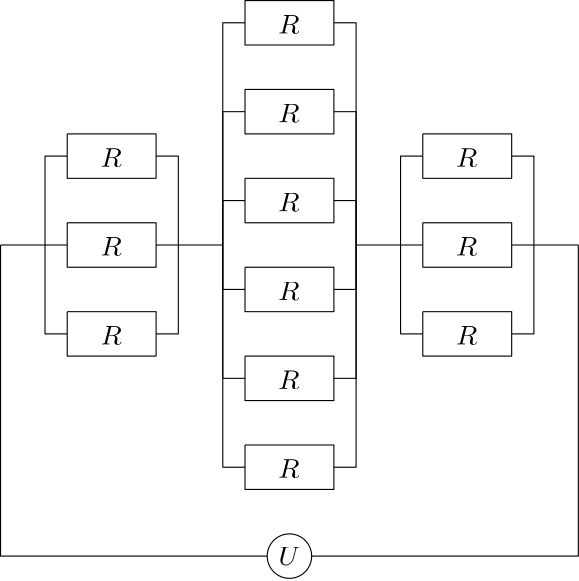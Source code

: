 <?xml version="1.0"?>
<!DOCTYPE ipe SYSTEM "ipe.dtd">
<ipe version="70005" creator="Ipe 7.1.5">
<info created="D:20140603191800" modified="D:20140604153715"/>
<ipestyle name="basic">
<symbol name="arrow/arc(spx)">
<path stroke="sym-stroke" fill="sym-stroke" pen="sym-pen">
0 0 m
-1 0.333 l
-1 -0.333 l
h
</path>
</symbol>
<symbol name="arrow/farc(spx)">
<path stroke="sym-stroke" fill="white" pen="sym-pen">
0 0 m
-1 0.333 l
-1 -0.333 l
h
</path>
</symbol>
<symbol name="mark/circle(sx)" transformations="translations">
<path fill="sym-stroke">
0.6 0 0 0.6 0 0 e
0.4 0 0 0.4 0 0 e
</path>
</symbol>
<symbol name="mark/disk(sx)" transformations="translations">
<path fill="sym-stroke">
0.6 0 0 0.6 0 0 e
</path>
</symbol>
<symbol name="mark/fdisk(sfx)" transformations="translations">
<group>
<path fill="sym-fill">
0.5 0 0 0.5 0 0 e
</path>
<path fill="sym-stroke" fillrule="eofill">
0.6 0 0 0.6 0 0 e
0.4 0 0 0.4 0 0 e
</path>
</group>
</symbol>
<symbol name="mark/box(sx)" transformations="translations">
<path fill="sym-stroke" fillrule="eofill">
-0.6 -0.6 m
0.6 -0.6 l
0.6 0.6 l
-0.6 0.6 l
h
-0.4 -0.4 m
0.4 -0.4 l
0.4 0.4 l
-0.4 0.4 l
h
</path>
</symbol>
<symbol name="mark/square(sx)" transformations="translations">
<path fill="sym-stroke">
-0.6 -0.6 m
0.6 -0.6 l
0.6 0.6 l
-0.6 0.6 l
h
</path>
</symbol>
<symbol name="mark/fsquare(sfx)" transformations="translations">
<group>
<path fill="sym-fill">
-0.5 -0.5 m
0.5 -0.5 l
0.5 0.5 l
-0.5 0.5 l
h
</path>
<path fill="sym-stroke" fillrule="eofill">
-0.6 -0.6 m
0.6 -0.6 l
0.6 0.6 l
-0.6 0.6 l
h
-0.4 -0.4 m
0.4 -0.4 l
0.4 0.4 l
-0.4 0.4 l
h
</path>
</group>
</symbol>
<symbol name="mark/cross(sx)" transformations="translations">
<group>
<path fill="sym-stroke">
-0.43 -0.57 m
0.57 0.43 l
0.43 0.57 l
-0.57 -0.43 l
h
</path>
<path fill="sym-stroke">
-0.43 0.57 m
0.57 -0.43 l
0.43 -0.57 l
-0.57 0.43 l
h
</path>
</group>
</symbol>
<symbol name="arrow/fnormal(spx)">
<path stroke="sym-stroke" fill="white" pen="sym-pen">
0 0 m
-1 0.333 l
-1 -0.333 l
h
</path>
</symbol>
<symbol name="arrow/pointed(spx)">
<path stroke="sym-stroke" fill="sym-stroke" pen="sym-pen">
0 0 m
-1 0.333 l
-0.8 0 l
-1 -0.333 l
h
</path>
</symbol>
<symbol name="arrow/fpointed(spx)">
<path stroke="sym-stroke" fill="white" pen="sym-pen">
0 0 m
-1 0.333 l
-0.8 0 l
-1 -0.333 l
h
</path>
</symbol>
<symbol name="arrow/linear(spx)">
<path stroke="sym-stroke" pen="sym-pen">
-1 0.333 m
0 0 l
-1 -0.333 l
</path>
</symbol>
<symbol name="arrow/fdouble(spx)">
<path stroke="sym-stroke" fill="white" pen="sym-pen">
0 0 m
-1 0.333 l
-1 -0.333 l
h
-1 0 m
-2 0.333 l
-2 -0.333 l
h
</path>
</symbol>
<symbol name="arrow/double(spx)">
<path stroke="sym-stroke" fill="sym-stroke" pen="sym-pen">
0 0 m
-1 0.333 l
-1 -0.333 l
h
-1 0 m
-2 0.333 l
-2 -0.333 l
h
</path>
</symbol>
<pen name="heavier" value="0.8"/>
<pen name="fat" value="1.2"/>
<pen name="ultrafat" value="2"/>
<symbolsize name="large" value="5"/>
<symbolsize name="small" value="2"/>
<symbolsize name="tiny" value="1.1"/>
<arrowsize name="large" value="10"/>
<arrowsize name="small" value="5"/>
<arrowsize name="tiny" value="3"/>
<color name="red" value="1 0 0"/>
<color name="green" value="0 1 0"/>
<color name="blue" value="0 0 1"/>
<color name="yellow" value="1 1 0"/>
<color name="orange" value="1 0.647 0"/>
<color name="gold" value="1 0.843 0"/>
<color name="purple" value="0.627 0.125 0.941"/>
<color name="gray" value="0.745"/>
<color name="brown" value="0.647 0.165 0.165"/>
<color name="navy" value="0 0 0.502"/>
<color name="pink" value="1 0.753 0.796"/>
<color name="seagreen" value="0.18 0.545 0.341"/>
<color name="turquoise" value="0.251 0.878 0.816"/>
<color name="violet" value="0.933 0.51 0.933"/>
<color name="darkblue" value="0 0 0.545"/>
<color name="darkcyan" value="0 0.545 0.545"/>
<color name="darkgray" value="0.663"/>
<color name="darkgreen" value="0 0.392 0"/>
<color name="darkmagenta" value="0.545 0 0.545"/>
<color name="darkorange" value="1 0.549 0"/>
<color name="darkred" value="0.545 0 0"/>
<color name="lightblue" value="0.678 0.847 0.902"/>
<color name="lightcyan" value="0.878 1 1"/>
<color name="lightgray" value="0.827"/>
<color name="lightgreen" value="0.565 0.933 0.565"/>
<color name="lightyellow" value="1 1 0.878"/>
<dashstyle name="dashed" value="[4] 0"/>
<dashstyle name="dotted" value="[1 3] 0"/>
<dashstyle name="dash dotted" value="[4 2 1 2] 0"/>
<dashstyle name="dash dot dotted" value="[4 2 1 2 1 2] 0"/>
<textsize name="large" value="\large"/>
<textsize name="Large" value="\Large"/>
<textsize name="LARGE" value="\LARGE"/>
<textsize name="huge" value="\huge"/>
<textsize name="Huge" value="\Huge"/>
<textsize name="small" value="\small"/>
<textsize name="footnote" value="\footnotesize"/>
<textsize name="tiny" value="\tiny"/>
<textstyle name="center" begin="\begin{center}" end="\end{center}"/>
<textstyle name="itemize" begin="\begin{itemize}" end="\end{itemize}"/>
<textstyle name="item" begin="\begin{itemize}\item{}" end="\end{itemize}"/>
<gridsize name="4 pts" value="4"/>
<gridsize name="8 pts (~3 mm)" value="8"/>
<gridsize name="16 pts (~6 mm)" value="16"/>
<gridsize name="32 pts (~12 mm)" value="32"/>
<gridsize name="10 pts (~3.5 mm)" value="10"/>
<gridsize name="20 pts (~7 mm)" value="20"/>
<gridsize name="14 pts (~5 mm)" value="14"/>
<gridsize name="28 pts (~10 mm)" value="28"/>
<gridsize name="56 pts (~20 mm)" value="56"/>
<anglesize name="90 deg" value="90"/>
<anglesize name="60 deg" value="60"/>
<anglesize name="45 deg" value="45"/>
<anglesize name="30 deg" value="30"/>
<anglesize name="22.5 deg" value="22.5"/>
<tiling name="falling" angle="-60" step="4" width="1"/>
<tiling name="rising" angle="30" step="4" width="1"/>
</ipestyle>
<page>
<layer name="alpha"/>
<view layers="alpha" active="alpha"/>
<path layer="alpha" matrix="1 0 0 1 32 0" stroke="black">
128 800 m
128 808 l
96 808 l
96 792 l
128 792 l
128 800 l
128 800 l
</path>
<path matrix="1 0 0 1 32 -32" stroke="black">
96 776 m
96 760 l
128 760 l
128 776 l
96 776 l
96 776 l
</path>
<path matrix="1 0 0 1 32 -64" stroke="black">
96 744 m
96 728 l
128 728 l
128 744 l
96 744 l
</path>
<path matrix="1 0 0 1 -16 64" stroke="black">
8 0 0 8 160 544 e
</path>
<text matrix="1 0 0 1 -16 64" transformations="translations" pos="160 544" stroke="black" type="label" width="7.888" height="6.808" depth="0" halign="center" valign="center">$U$</text>
<path matrix="1 0 0 1 32 -32" stroke="black">
128 800 m
128 808 l
96 808 l
96 792 l
128 792 l
128 800 l
128 800 l
</path>
<path matrix="1 0 0 1 32 -64" stroke="black">
96 776 m
96 760 l
128 760 l
128 776 l
96 776 l
96 776 l
</path>
<path matrix="1 0 0 1 32 -96" stroke="black">
96 744 m
96 728 l
128 728 l
128 744 l
96 744 l
</path>
<path matrix="1 0 0 1 96 -16" stroke="black">
96 744 m
96 728 l
128 728 l
128 744 l
96 744 l
</path>
<path matrix="1 0 0 1 96 -16" stroke="black">
96 776 m
96 760 l
128 760 l
128 776 l
96 776 l
96 776 l
</path>
<path matrix="1 0 0 1 96 -48" stroke="black">
96 744 m
96 728 l
128 728 l
128 744 l
96 744 l
</path>
<path matrix="1 0 0 1 -32 -16" stroke="black">
96 744 m
96 728 l
128 728 l
128 744 l
96 744 l
</path>
<path matrix="1 0 0 1 -32 -16" stroke="black">
96 776 m
96 760 l
128 760 l
128 776 l
96 776 l
96 776 l
</path>
<path matrix="1 0 0 1 -32 -48" stroke="black">
96 744 m
96 728 l
128 728 l
128 744 l
96 744 l
</path>
<path stroke="black">
96 752 m
104 752 l
104 688 l
96 688 l
96 688 l
</path>
<path stroke="black">
96 720 m
120 720 l
</path>
<path stroke="black">
168 720 m
192 720 l
</path>
<path stroke="black">
192 752 m
184 752 l
184 688 l
192 688 l
</path>
<path stroke="black">
128 800 m
120 800 l
120 640 l
128 640 l
128 640 l
</path>
<path stroke="black">
160 640 m
168 640 l
168 800 l
160 800 l
</path>
<path stroke="black">
128 768 m
120 768 l
120 672 l
128 672 l
</path>
<path stroke="black">
128 736 m
120 736 l
120 704 l
128 704 l
</path>
<path stroke="black">
160 736 m
168 736 l
168 704 l
160 704 l
</path>
<path stroke="black">
160 768 m
168 768 l
168 672 l
160 672 l
</path>
<path stroke="black">
224 752 m
232 752 l
232 688 l
224 688 l
</path>
<path stroke="black">
64 752 m
56 752 l
56 688 l
64 688 l
</path>
<path stroke="black">
64 720 m
40 720 l
</path>
<path stroke="black">
224 720 m
248 720 l
</path>
<path stroke="black">
248 720 m
248 608 l
152 608 l
160 608 l
</path>
<path stroke="black">
136 608 m
40 608 l
40 720 l
</path>
<text matrix="1 0 0 1 4 -4" transformations="translations" pos="72 752" stroke="black" type="label" width="7.641" height="6.808" depth="0" valign="baseline">$R$</text>
<text matrix="1 0 0 1 4 -36" transformations="translations" pos="72 752" stroke="black" type="label" width="7.641" height="6.808" depth="0" valign="baseline">$R$</text>
<text matrix="1 0 0 1 4 -68" transformations="translations" pos="72 752" stroke="black" type="label" width="7.641" height="6.808" depth="0" valign="baseline">$R$</text>
<text matrix="1 0 0 1 68 -116" transformations="translations" pos="72 752" stroke="black" type="label" width="7.641" height="6.808" depth="0" valign="baseline">$R$</text>
<text matrix="1 0 0 1 68 -84" transformations="translations" pos="72 752" stroke="black" type="label" width="7.641" height="6.808" depth="0" valign="baseline">$R$</text>
<text matrix="1 0 0 1 68 -52" transformations="translations" pos="72 752" stroke="black" type="label" width="7.641" height="6.808" depth="0" valign="baseline">$R$</text>
<text matrix="1 0 0 1 68 -20" transformations="translations" pos="72 752" stroke="black" type="label" width="7.641" height="6.808" depth="0" valign="baseline">$R$</text>
<text matrix="1 0 0 1 68 12" transformations="translations" pos="72 752" stroke="black" type="label" width="7.641" height="6.808" depth="0" valign="baseline">$R$</text>
<text matrix="1 0 0 1 68 44" transformations="translations" pos="72 752" stroke="black" type="label" width="7.641" height="6.808" depth="0" valign="baseline">$R$</text>
<text matrix="1 0 0 1 132 -68" transformations="translations" pos="72 752" stroke="black" type="label" width="7.641" height="6.808" depth="0" valign="baseline">$R$</text>
<text matrix="1 0 0 1 132 -36" transformations="translations" pos="72 752" stroke="black" type="label" width="7.641" height="6.808" depth="0" valign="baseline">$R$</text>
<text matrix="1 0 0 1 132 -4" transformations="translations" pos="72 752" stroke="black" type="label" width="7.641" height="6.808" depth="0" valign="baseline">$R$</text>
</page>
</ipe>
